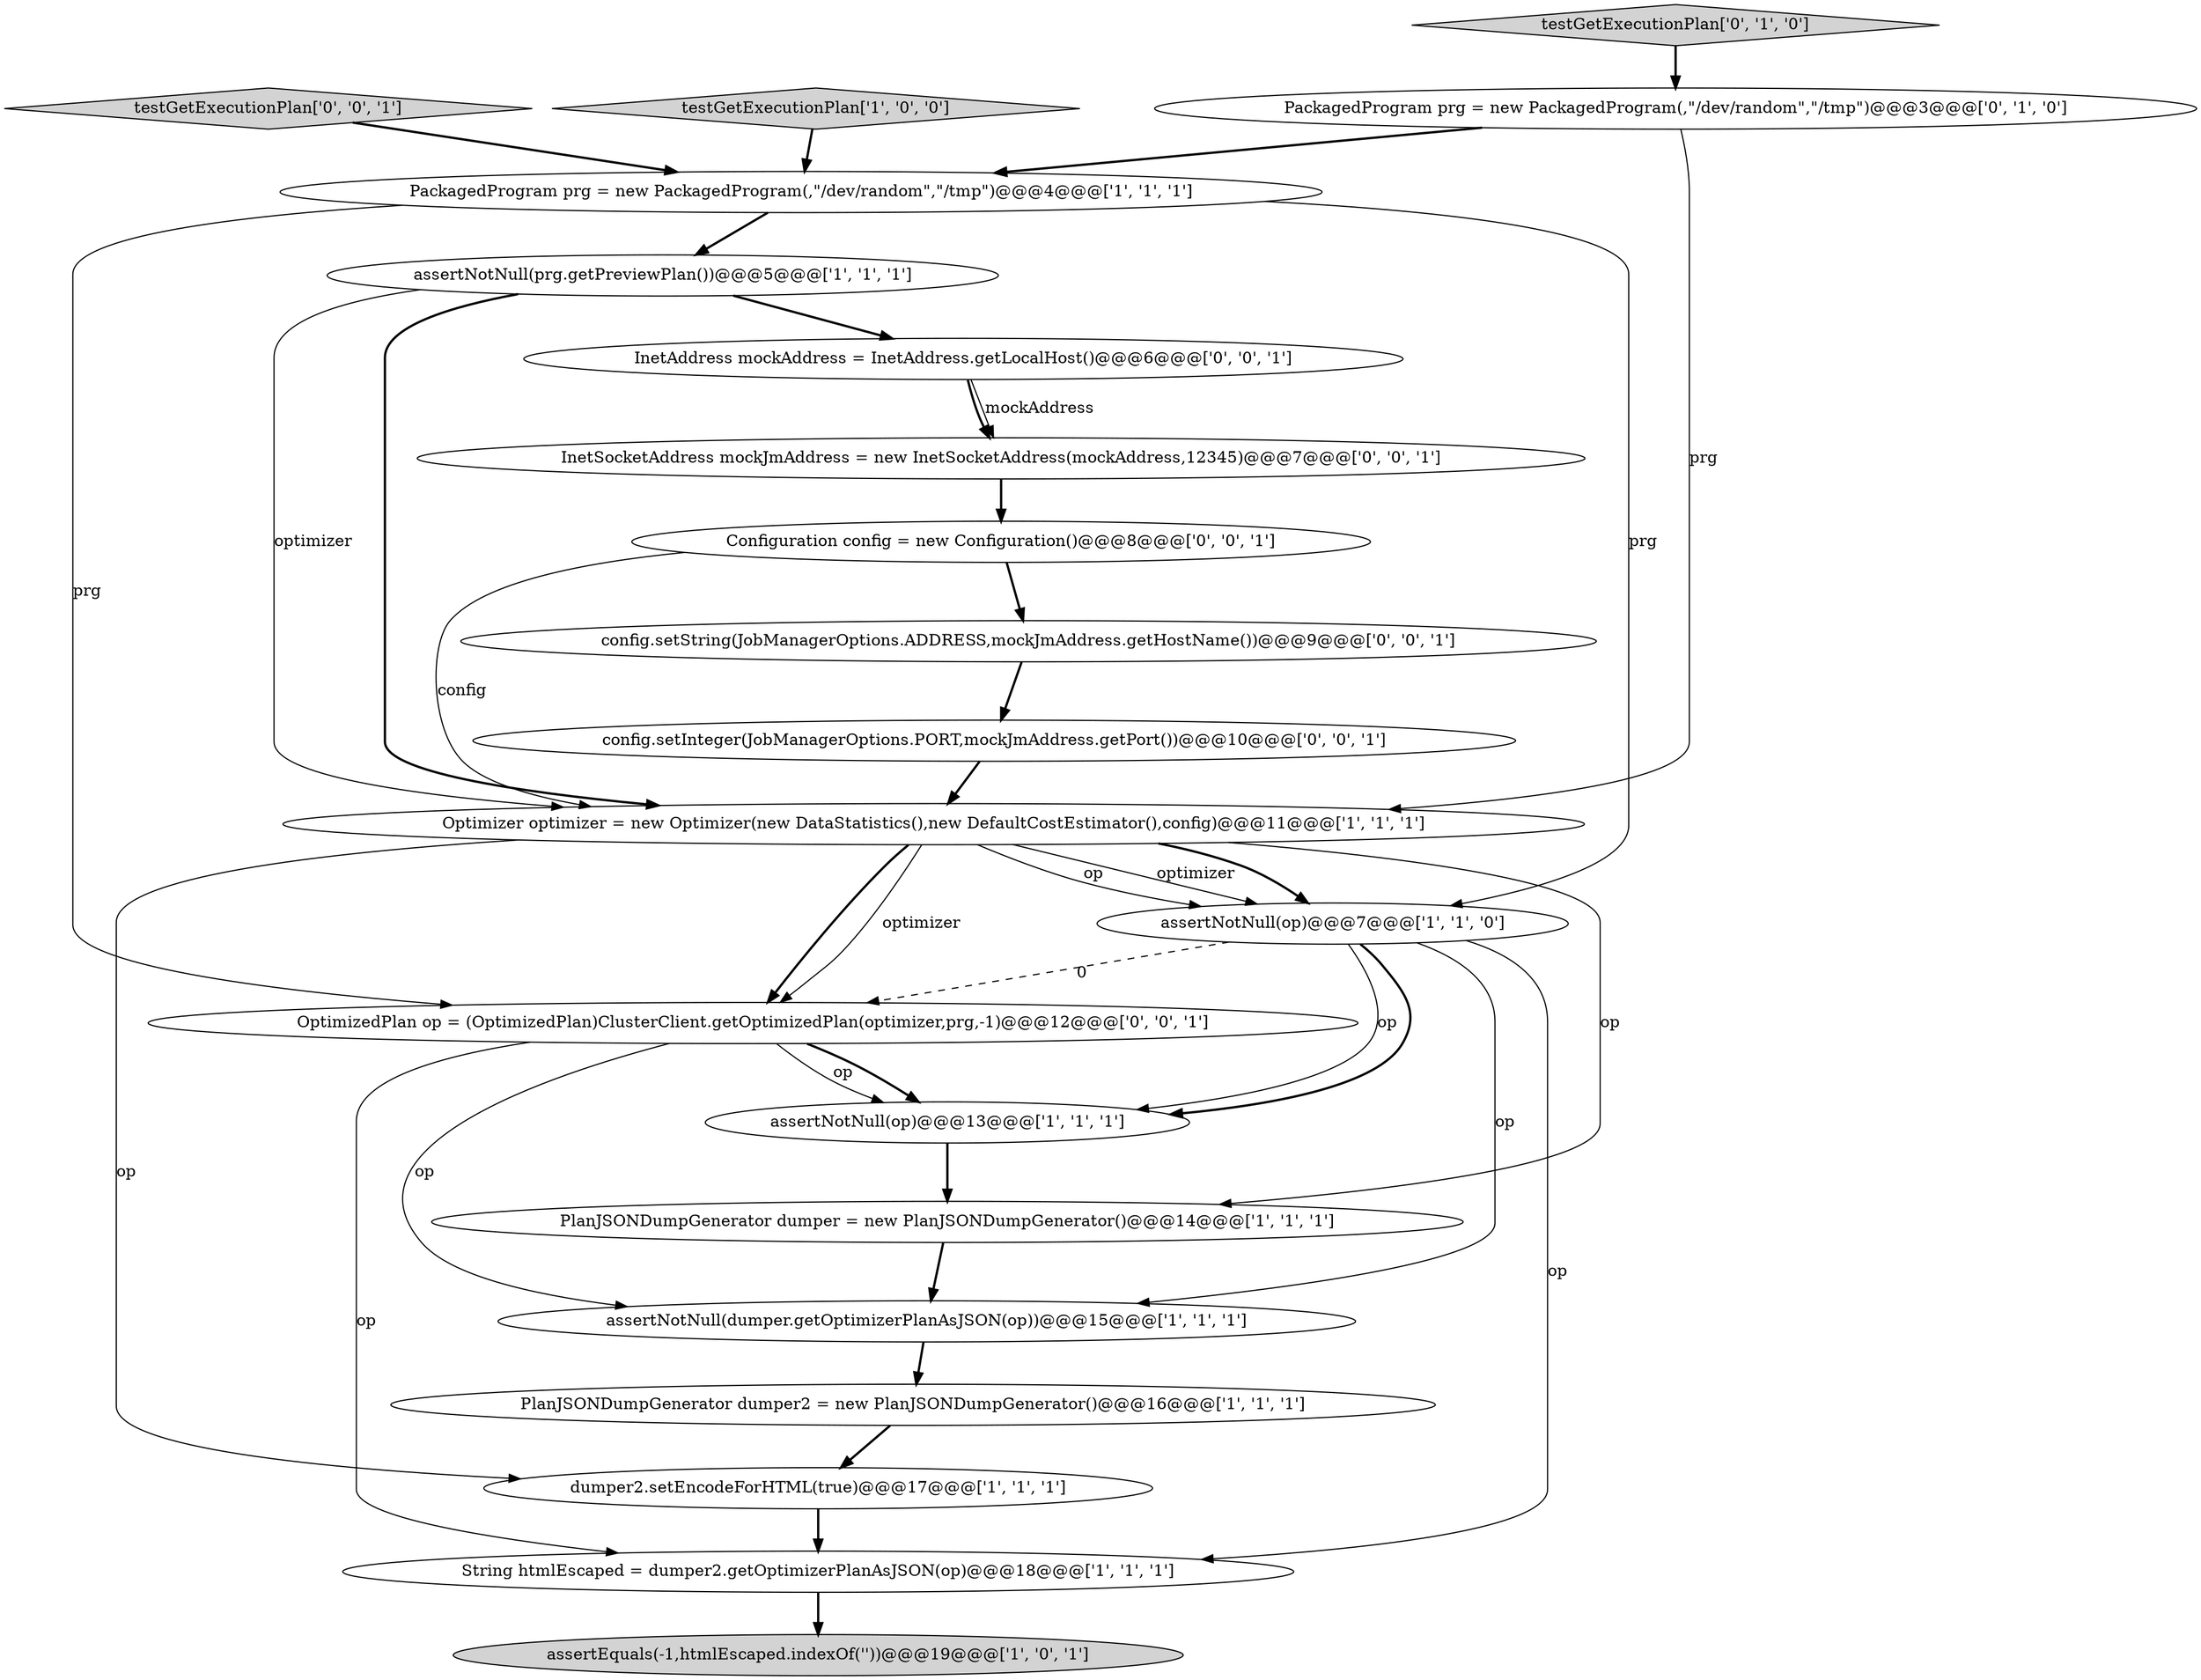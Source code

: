 digraph {
16 [style = filled, label = "InetAddress mockAddress = InetAddress.getLocalHost()@@@6@@@['0', '0', '1']", fillcolor = white, shape = ellipse image = "AAA0AAABBB3BBB"];
11 [style = filled, label = "testGetExecutionPlan['1', '0', '0']", fillcolor = lightgray, shape = diamond image = "AAA0AAABBB1BBB"];
1 [style = filled, label = "PackagedProgram prg = new PackagedProgram(,\"/dev/random\",\"/tmp\")@@@4@@@['1', '1', '1']", fillcolor = white, shape = ellipse image = "AAA0AAABBB1BBB"];
5 [style = filled, label = "assertNotNull(op)@@@7@@@['1', '1', '0']", fillcolor = white, shape = ellipse image = "AAA0AAABBB1BBB"];
6 [style = filled, label = "assertNotNull(op)@@@13@@@['1', '1', '1']", fillcolor = white, shape = ellipse image = "AAA0AAABBB1BBB"];
2 [style = filled, label = "String htmlEscaped = dumper2.getOptimizerPlanAsJSON(op)@@@18@@@['1', '1', '1']", fillcolor = white, shape = ellipse image = "AAA0AAABBB1BBB"];
0 [style = filled, label = "assertEquals(-1,htmlEscaped.indexOf('\'))@@@19@@@['1', '0', '1']", fillcolor = lightgray, shape = ellipse image = "AAA0AAABBB1BBB"];
3 [style = filled, label = "PlanJSONDumpGenerator dumper2 = new PlanJSONDumpGenerator()@@@16@@@['1', '1', '1']", fillcolor = white, shape = ellipse image = "AAA0AAABBB1BBB"];
18 [style = filled, label = "OptimizedPlan op = (OptimizedPlan)ClusterClient.getOptimizedPlan(optimizer,prg,-1)@@@12@@@['0', '0', '1']", fillcolor = white, shape = ellipse image = "AAA0AAABBB3BBB"];
7 [style = filled, label = "Optimizer optimizer = new Optimizer(new DataStatistics(),new DefaultCostEstimator(),config)@@@11@@@['1', '1', '1']", fillcolor = white, shape = ellipse image = "AAA0AAABBB1BBB"];
9 [style = filled, label = "assertNotNull(prg.getPreviewPlan())@@@5@@@['1', '1', '1']", fillcolor = white, shape = ellipse image = "AAA0AAABBB1BBB"];
4 [style = filled, label = "PlanJSONDumpGenerator dumper = new PlanJSONDumpGenerator()@@@14@@@['1', '1', '1']", fillcolor = white, shape = ellipse image = "AAA0AAABBB1BBB"];
17 [style = filled, label = "config.setInteger(JobManagerOptions.PORT,mockJmAddress.getPort())@@@10@@@['0', '0', '1']", fillcolor = white, shape = ellipse image = "AAA0AAABBB3BBB"];
19 [style = filled, label = "testGetExecutionPlan['0', '0', '1']", fillcolor = lightgray, shape = diamond image = "AAA0AAABBB3BBB"];
13 [style = filled, label = "PackagedProgram prg = new PackagedProgram(,\"/dev/random\",\"/tmp\")@@@3@@@['0', '1', '0']", fillcolor = white, shape = ellipse image = "AAA0AAABBB2BBB"];
15 [style = filled, label = "Configuration config = new Configuration()@@@8@@@['0', '0', '1']", fillcolor = white, shape = ellipse image = "AAA0AAABBB3BBB"];
14 [style = filled, label = "InetSocketAddress mockJmAddress = new InetSocketAddress(mockAddress,12345)@@@7@@@['0', '0', '1']", fillcolor = white, shape = ellipse image = "AAA0AAABBB3BBB"];
20 [style = filled, label = "config.setString(JobManagerOptions.ADDRESS,mockJmAddress.getHostName())@@@9@@@['0', '0', '1']", fillcolor = white, shape = ellipse image = "AAA0AAABBB3BBB"];
8 [style = filled, label = "dumper2.setEncodeForHTML(true)@@@17@@@['1', '1', '1']", fillcolor = white, shape = ellipse image = "AAA0AAABBB1BBB"];
10 [style = filled, label = "assertNotNull(dumper.getOptimizerPlanAsJSON(op))@@@15@@@['1', '1', '1']", fillcolor = white, shape = ellipse image = "AAA0AAABBB1BBB"];
12 [style = filled, label = "testGetExecutionPlan['0', '1', '0']", fillcolor = lightgray, shape = diamond image = "AAA0AAABBB2BBB"];
5->10 [style = solid, label="op"];
16->14 [style = solid, label="mockAddress"];
1->9 [style = bold, label=""];
6->4 [style = bold, label=""];
18->2 [style = solid, label="op"];
19->1 [style = bold, label=""];
1->5 [style = solid, label="prg"];
13->7 [style = solid, label="prg"];
7->18 [style = bold, label=""];
9->16 [style = bold, label=""];
7->5 [style = solid, label="optimizer"];
5->2 [style = solid, label="op"];
1->18 [style = solid, label="prg"];
15->7 [style = solid, label="config"];
7->4 [style = solid, label="op"];
11->1 [style = bold, label=""];
5->18 [style = dashed, label="0"];
10->3 [style = bold, label=""];
12->13 [style = bold, label=""];
8->2 [style = bold, label=""];
16->14 [style = bold, label=""];
3->8 [style = bold, label=""];
18->6 [style = solid, label="op"];
15->20 [style = bold, label=""];
7->5 [style = bold, label=""];
4->10 [style = bold, label=""];
13->1 [style = bold, label=""];
20->17 [style = bold, label=""];
2->0 [style = bold, label=""];
5->6 [style = solid, label="op"];
7->8 [style = solid, label="op"];
17->7 [style = bold, label=""];
7->5 [style = solid, label="op"];
14->15 [style = bold, label=""];
18->10 [style = solid, label="op"];
9->7 [style = solid, label="optimizer"];
18->6 [style = bold, label=""];
5->6 [style = bold, label=""];
7->18 [style = solid, label="optimizer"];
9->7 [style = bold, label=""];
}
